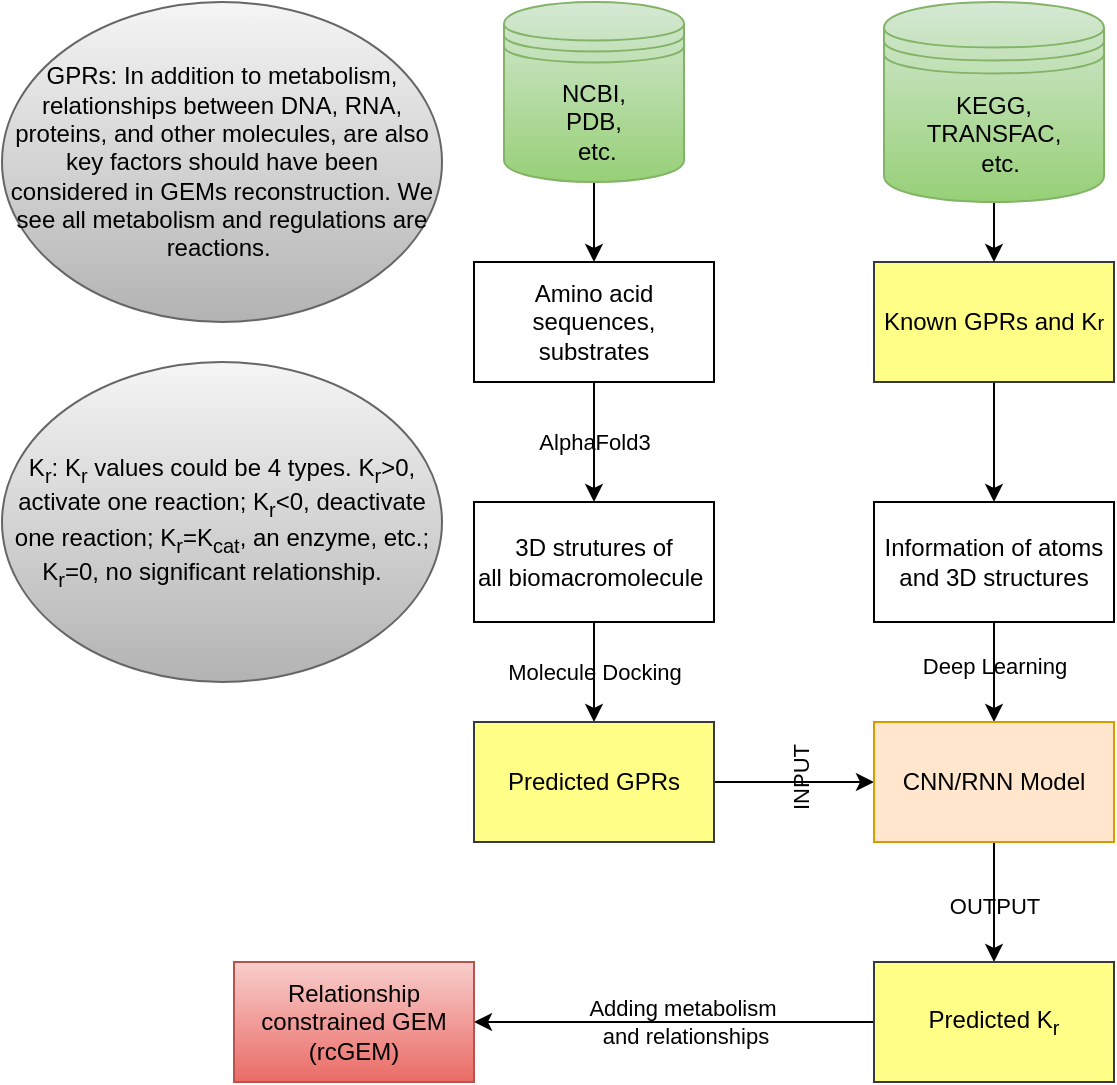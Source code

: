 <mxfile version="24.5.3" type="github">
  <diagram name="第 1 页" id="Zs_ZaR2ghkHN8LJk0DMp">
    <mxGraphModel dx="370" dy="793" grid="1" gridSize="10" guides="1" tooltips="1" connect="1" arrows="1" fold="1" page="1" pageScale="1" pageWidth="827" pageHeight="1169" math="0" shadow="0">
      <root>
        <mxCell id="0" />
        <mxCell id="1" parent="0" />
        <mxCell id="Ac4ICfkRYc5ZsgaLKNUM-4" style="edgeStyle=orthogonalEdgeStyle;rounded=0;orthogonalLoop=1;jettySize=auto;html=1;" parent="1" source="Ac4ICfkRYc5ZsgaLKNUM-6" target="Ac4ICfkRYc5ZsgaLKNUM-9" edge="1">
          <mxGeometry relative="1" as="geometry" />
        </mxCell>
        <mxCell id="Ac4ICfkRYc5ZsgaLKNUM-5" value="AlphaFold3" style="edgeLabel;html=1;align=center;verticalAlign=middle;resizable=0;points=[];rounded=0;labelBackgroundColor=none;" parent="Ac4ICfkRYc5ZsgaLKNUM-4" vertex="1" connectable="0">
          <mxGeometry x="-0.133" relative="1" as="geometry">
            <mxPoint y="4" as="offset" />
          </mxGeometry>
        </mxCell>
        <mxCell id="Ac4ICfkRYc5ZsgaLKNUM-6" value="Amino acid sequences, substrates" style="rounded=0;whiteSpace=wrap;html=1;" parent="1" vertex="1">
          <mxGeometry x="1226" y="290" width="120" height="60" as="geometry" />
        </mxCell>
        <mxCell id="Ac4ICfkRYc5ZsgaLKNUM-7" style="edgeStyle=orthogonalEdgeStyle;rounded=0;orthogonalLoop=1;jettySize=auto;html=1;entryX=0.5;entryY=0;entryDx=0;entryDy=0;" parent="1" source="Ac4ICfkRYc5ZsgaLKNUM-9" target="Ac4ICfkRYc5ZsgaLKNUM-12" edge="1">
          <mxGeometry relative="1" as="geometry">
            <mxPoint x="1216" y="550" as="targetPoint" />
          </mxGeometry>
        </mxCell>
        <mxCell id="Ac4ICfkRYc5ZsgaLKNUM-8" value="Molecule Docking" style="edgeLabel;html=1;align=center;verticalAlign=middle;resizable=0;points=[];rounded=0;labelBackgroundColor=none;" parent="Ac4ICfkRYc5ZsgaLKNUM-7" vertex="1" connectable="0">
          <mxGeometry x="-0.106" y="-2" relative="1" as="geometry">
            <mxPoint x="2" y="2" as="offset" />
          </mxGeometry>
        </mxCell>
        <mxCell id="Ac4ICfkRYc5ZsgaLKNUM-9" value="3D strutures of all&amp;nbsp;biomacromolecule&amp;nbsp;" style="rounded=0;whiteSpace=wrap;html=1;" parent="1" vertex="1">
          <mxGeometry x="1226" y="410" width="120" height="60" as="geometry" />
        </mxCell>
        <mxCell id="Ac4ICfkRYc5ZsgaLKNUM-10" style="edgeStyle=orthogonalEdgeStyle;orthogonalLoop=1;jettySize=auto;html=1;entryX=0;entryY=0.5;entryDx=0;entryDy=0;" parent="1" source="Ac4ICfkRYc5ZsgaLKNUM-12" target="Ac4ICfkRYc5ZsgaLKNUM-20" edge="1">
          <mxGeometry relative="1" as="geometry">
            <Array as="points">
              <mxPoint x="1386" y="550" />
              <mxPoint x="1386" y="550" />
            </Array>
          </mxGeometry>
        </mxCell>
        <mxCell id="Ac4ICfkRYc5ZsgaLKNUM-11" value="INPUT" style="edgeLabel;html=1;align=center;verticalAlign=middle;resizable=0;points=[];rotation=-90;labelBackgroundColor=none;" parent="Ac4ICfkRYc5ZsgaLKNUM-10" vertex="1" connectable="0">
          <mxGeometry x="0.075" y="2" relative="1" as="geometry">
            <mxPoint as="offset" />
          </mxGeometry>
        </mxCell>
        <mxCell id="Ac4ICfkRYc5ZsgaLKNUM-12" value="Predicted GPRs" style="rounded=0;whiteSpace=wrap;html=1;fillColor=#ffff88;strokeColor=#36393d;" parent="1" vertex="1">
          <mxGeometry x="1226" y="520" width="120" height="60" as="geometry" />
        </mxCell>
        <mxCell id="Ac4ICfkRYc5ZsgaLKNUM-13" value="" style="edgeStyle=orthogonalEdgeStyle;orthogonalLoop=1;jettySize=auto;html=1;" parent="1" source="Ac4ICfkRYc5ZsgaLKNUM-15" target="Ac4ICfkRYc5ZsgaLKNUM-17" edge="1">
          <mxGeometry relative="1" as="geometry" />
        </mxCell>
        <mxCell id="Ac4ICfkRYc5ZsgaLKNUM-14" value="Deep Learning" style="edgeLabel;html=1;align=center;verticalAlign=middle;resizable=0;points=[];labelBackgroundColor=none;" parent="Ac4ICfkRYc5ZsgaLKNUM-13" vertex="1" connectable="0">
          <mxGeometry x="-0.538" y="-1" relative="1" as="geometry">
            <mxPoint x="1" y="128" as="offset" />
          </mxGeometry>
        </mxCell>
        <mxCell id="Ac4ICfkRYc5ZsgaLKNUM-15" value="Known GPRs and K&lt;span style=&quot;font-size: 10px;&quot;&gt;r&lt;/span&gt;" style="rounded=0;whiteSpace=wrap;html=1;fillColor=#ffff88;strokeColor=#36393d;" parent="1" vertex="1">
          <mxGeometry x="1426" y="290" width="120" height="60" as="geometry" />
        </mxCell>
        <mxCell id="Ac4ICfkRYc5ZsgaLKNUM-16" style="edgeStyle=orthogonalEdgeStyle;orthogonalLoop=1;jettySize=auto;html=1;entryX=0.5;entryY=0;entryDx=0;entryDy=0;" parent="1" source="Ac4ICfkRYc5ZsgaLKNUM-17" target="Ac4ICfkRYc5ZsgaLKNUM-20" edge="1">
          <mxGeometry relative="1" as="geometry">
            <mxPoint x="1486" y="560" as="targetPoint" />
          </mxGeometry>
        </mxCell>
        <mxCell id="Ac4ICfkRYc5ZsgaLKNUM-17" value="Information of atoms and 3D structures" style="rounded=0;whiteSpace=wrap;html=1;" parent="1" vertex="1">
          <mxGeometry x="1426" y="410" width="120" height="60" as="geometry" />
        </mxCell>
        <mxCell id="Ac4ICfkRYc5ZsgaLKNUM-18" value="" style="edgeStyle=orthogonalEdgeStyle;orthogonalLoop=1;jettySize=auto;html=1;" parent="1" source="Ac4ICfkRYc5ZsgaLKNUM-20" target="Ac4ICfkRYc5ZsgaLKNUM-24" edge="1">
          <mxGeometry relative="1" as="geometry" />
        </mxCell>
        <mxCell id="Ac4ICfkRYc5ZsgaLKNUM-19" value="OUTPUT" style="edgeLabel;html=1;align=center;verticalAlign=middle;resizable=0;points=[];labelBackgroundColor=none;" parent="Ac4ICfkRYc5ZsgaLKNUM-18" vertex="1" connectable="0">
          <mxGeometry x="-0.175" y="2" relative="1" as="geometry">
            <mxPoint x="-2" y="7" as="offset" />
          </mxGeometry>
        </mxCell>
        <mxCell id="Ac4ICfkRYc5ZsgaLKNUM-20" value="CNN/RNN Model" style="rounded=0;whiteSpace=wrap;html=1;fillColor=#ffe6cc;strokeColor=#d79b00;" parent="1" vertex="1">
          <mxGeometry x="1426" y="520" width="120" height="60" as="geometry" />
        </mxCell>
        <mxCell id="Ac4ICfkRYc5ZsgaLKNUM-21" value="GPRs: In addition to metabolism, relationships between DNA, RNA, proteins, and other molecules, are also key factors should have been considered in GEMs reconstruction. We see all metabolism and regulations are reactions.&amp;nbsp;" style="ellipse;whiteSpace=wrap;html=1;fillColor=#f5f5f5;gradientColor=#b3b3b3;strokeColor=#666666;" parent="1" vertex="1">
          <mxGeometry x="990" y="160" width="220" height="160" as="geometry" />
        </mxCell>
        <mxCell id="Ac4ICfkRYc5ZsgaLKNUM-22" value="" style="edgeStyle=orthogonalEdgeStyle;orthogonalLoop=1;jettySize=auto;html=1;" parent="1" source="Ac4ICfkRYc5ZsgaLKNUM-24" target="Ac4ICfkRYc5ZsgaLKNUM-25" edge="1">
          <mxGeometry relative="1" as="geometry" />
        </mxCell>
        <mxCell id="Ac4ICfkRYc5ZsgaLKNUM-23" value="Adding metabolism&lt;div&gt;&amp;nbsp;and relationships&lt;/div&gt;" style="edgeLabel;html=1;align=center;verticalAlign=middle;resizable=0;points=[];labelBackgroundColor=none;" parent="Ac4ICfkRYc5ZsgaLKNUM-22" vertex="1" connectable="0">
          <mxGeometry x="-0.1" relative="1" as="geometry">
            <mxPoint x="-6" as="offset" />
          </mxGeometry>
        </mxCell>
        <mxCell id="Ac4ICfkRYc5ZsgaLKNUM-24" value="Predicted K&lt;sub&gt;r&lt;/sub&gt;" style="whiteSpace=wrap;html=1;rounded=0;fillColor=#ffff88;strokeColor=#36393d;" parent="1" vertex="1">
          <mxGeometry x="1426" y="640" width="120" height="60" as="geometry" />
        </mxCell>
        <mxCell id="Ac4ICfkRYc5ZsgaLKNUM-25" value="Relationship constrained GEM (rcGEM)" style="whiteSpace=wrap;html=1;rounded=0;fillColor=#f8cecc;gradientColor=#ea6b66;strokeColor=#b85450;" parent="1" vertex="1">
          <mxGeometry x="1106" y="640" width="120" height="60" as="geometry" />
        </mxCell>
        <mxCell id="Ac4ICfkRYc5ZsgaLKNUM-26" value="K&lt;sub&gt;r&lt;/sub&gt;: K&lt;sub&gt;r&lt;/sub&gt;&amp;nbsp;values could be 4 types. K&lt;sub&gt;r&lt;/sub&gt;&amp;gt;0, activate one reaction; K&lt;sub&gt;r&lt;/sub&gt;&amp;lt;0, deactivate one reaction; K&lt;sub&gt;r&lt;/sub&gt;=K&lt;sub&gt;cat&lt;/sub&gt;, an enzyme, etc.; K&lt;sub&gt;r&lt;/sub&gt;=0, no significant relationship.&amp;nbsp; &amp;nbsp;" style="ellipse;whiteSpace=wrap;html=1;fillColor=#f5f5f5;gradientColor=#b3b3b3;strokeColor=#666666;" parent="1" vertex="1">
          <mxGeometry x="990" y="340" width="220" height="160" as="geometry" />
        </mxCell>
        <mxCell id="rzJUm0-_hhL29lvpPQFW-2" value="" style="edgeStyle=orthogonalEdgeStyle;rounded=0;orthogonalLoop=1;jettySize=auto;html=1;" edge="1" parent="1" source="rzJUm0-_hhL29lvpPQFW-1">
          <mxGeometry relative="1" as="geometry">
            <mxPoint x="1286" y="290" as="targetPoint" />
          </mxGeometry>
        </mxCell>
        <mxCell id="rzJUm0-_hhL29lvpPQFW-1" value="NCBI,&lt;div&gt;PDB,&lt;br&gt;&lt;div&gt;&amp;nbsp;etc.&lt;/div&gt;&lt;/div&gt;" style="shape=datastore;whiteSpace=wrap;html=1;fillColor=#d5e8d4;gradientColor=#97d077;strokeColor=#82b366;" vertex="1" parent="1">
          <mxGeometry x="1241" y="160" width="90" height="90" as="geometry" />
        </mxCell>
        <mxCell id="rzJUm0-_hhL29lvpPQFW-4" value="" style="edgeStyle=orthogonalEdgeStyle;rounded=0;orthogonalLoop=1;jettySize=auto;html=1;" edge="1" parent="1" source="rzJUm0-_hhL29lvpPQFW-5">
          <mxGeometry relative="1" as="geometry">
            <mxPoint x="1486" y="290" as="targetPoint" />
          </mxGeometry>
        </mxCell>
        <mxCell id="rzJUm0-_hhL29lvpPQFW-5" value="KEGG,&lt;div&gt;TRANSFAC,&lt;br&gt;&lt;div&gt;&amp;nbsp; etc.&lt;/div&gt;&lt;/div&gt;" style="shape=datastore;whiteSpace=wrap;html=1;fillColor=#d5e8d4;gradientColor=#97d077;strokeColor=#82b366;" vertex="1" parent="1">
          <mxGeometry x="1431" y="160" width="110" height="100" as="geometry" />
        </mxCell>
      </root>
    </mxGraphModel>
  </diagram>
</mxfile>
